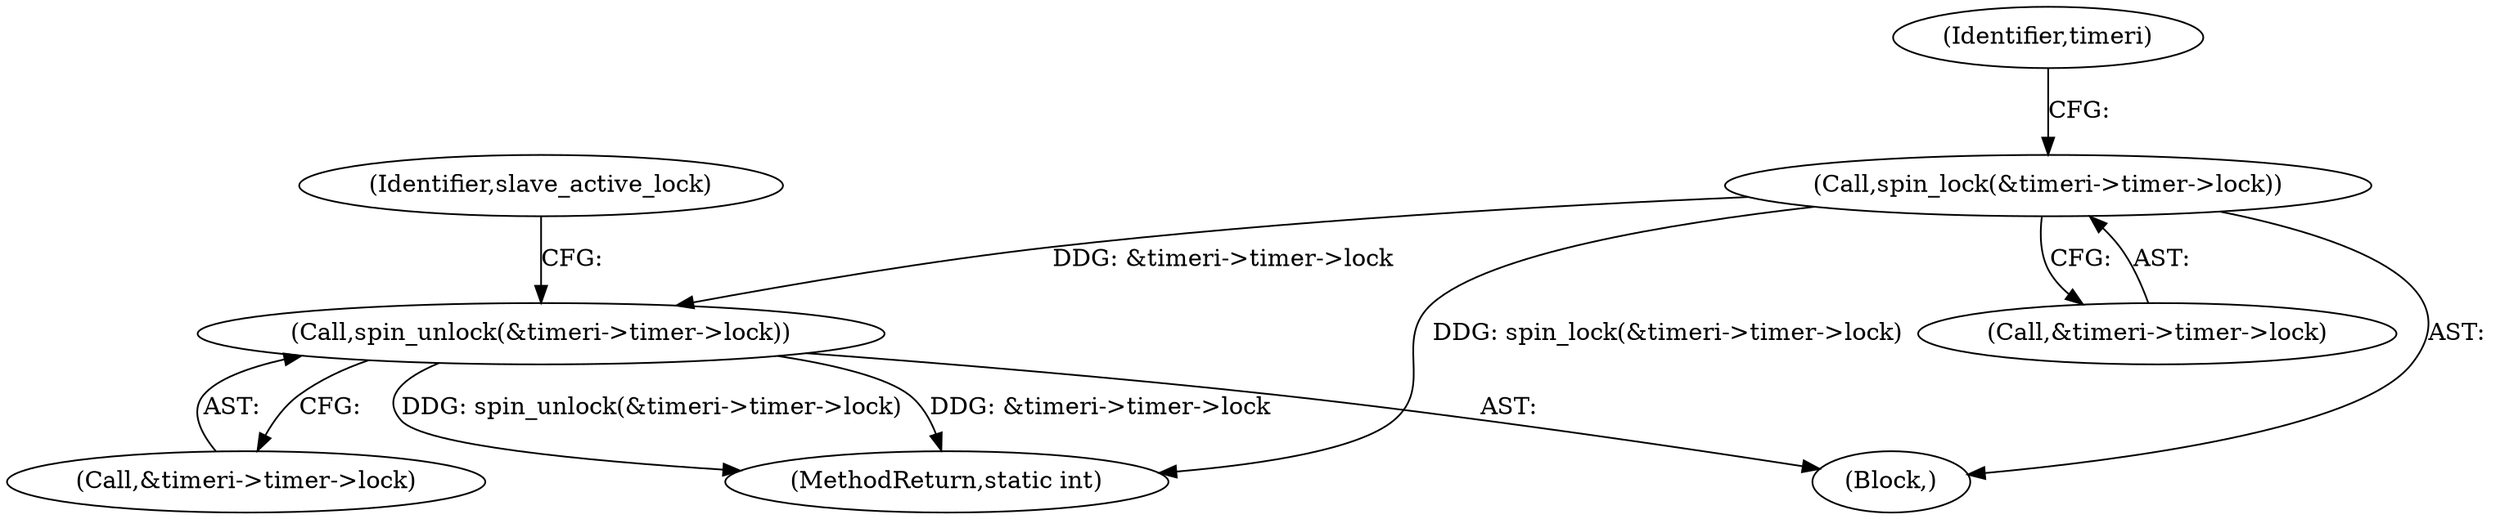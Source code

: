 digraph "0_linux_b5a663aa426f4884c71cd8580adae73f33570f0d_2@pointer" {
"1000141" [label="(Call,spin_unlock(&timeri->timer->lock))"];
"1000123" [label="(Call,spin_lock(&timeri->timer->lock))"];
"1000141" [label="(Call,spin_unlock(&timeri->timer->lock))"];
"1000154" [label="(MethodReturn,static int)"];
"1000122" [label="(Block,)"];
"1000142" [label="(Call,&timeri->timer->lock)"];
"1000123" [label="(Call,spin_lock(&timeri->timer->lock))"];
"1000133" [label="(Identifier,timeri)"];
"1000150" [label="(Identifier,slave_active_lock)"];
"1000124" [label="(Call,&timeri->timer->lock)"];
"1000141" -> "1000122"  [label="AST: "];
"1000141" -> "1000142"  [label="CFG: "];
"1000142" -> "1000141"  [label="AST: "];
"1000150" -> "1000141"  [label="CFG: "];
"1000141" -> "1000154"  [label="DDG: &timeri->timer->lock"];
"1000141" -> "1000154"  [label="DDG: spin_unlock(&timeri->timer->lock)"];
"1000123" -> "1000141"  [label="DDG: &timeri->timer->lock"];
"1000123" -> "1000122"  [label="AST: "];
"1000123" -> "1000124"  [label="CFG: "];
"1000124" -> "1000123"  [label="AST: "];
"1000133" -> "1000123"  [label="CFG: "];
"1000123" -> "1000154"  [label="DDG: spin_lock(&timeri->timer->lock)"];
}

